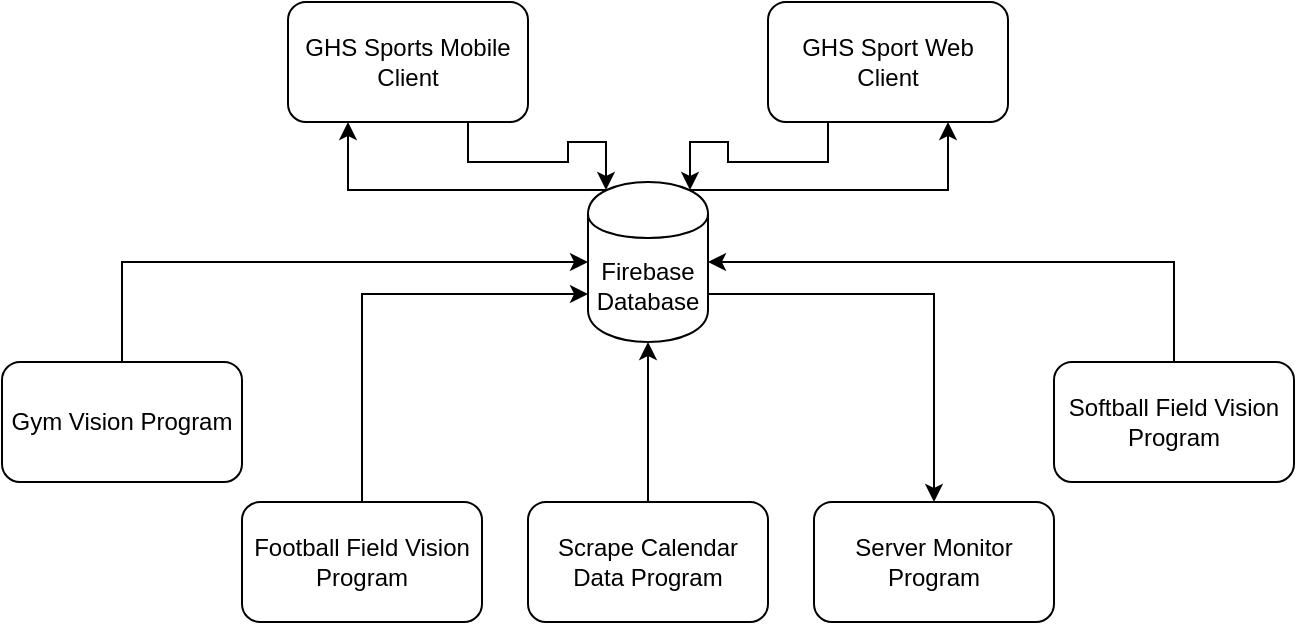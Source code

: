 <mxfile version="12.0.2" type="github" pages="1"><diagram id="vqOCjs5OcsvDwo2sk6E9" name="Page-1"><mxGraphModel dx="932" dy="600" grid="1" gridSize="10" guides="1" tooltips="1" connect="1" arrows="1" fold="1" page="1" pageScale="1" pageWidth="827" pageHeight="1169" math="0" shadow="0"><root><mxCell id="0"/><mxCell id="1" parent="0"/><mxCell id="8wz26oVww2MraTad8py4-16" style="edgeStyle=orthogonalEdgeStyle;rounded=0;orthogonalLoop=1;jettySize=auto;html=1;exitX=0.75;exitY=1;exitDx=0;exitDy=0;entryX=0.15;entryY=0.05;entryDx=0;entryDy=0;entryPerimeter=0;" edge="1" parent="1" source="8wz26oVww2MraTad8py4-1" target="8wz26oVww2MraTad8py4-2"><mxGeometry relative="1" as="geometry"/></mxCell><mxCell id="8wz26oVww2MraTad8py4-1" value="GHS Sports Mobile Client" style="rounded=1;whiteSpace=wrap;html=1;" vertex="1" parent="1"><mxGeometry x="233" y="30" width="120" height="60" as="geometry"/></mxCell><mxCell id="8wz26oVww2MraTad8py4-3" style="edgeStyle=orthogonalEdgeStyle;rounded=0;orthogonalLoop=1;jettySize=auto;html=1;exitX=0.15;exitY=0.05;exitDx=0;exitDy=0;exitPerimeter=0;entryX=0.25;entryY=1;entryDx=0;entryDy=0;" edge="1" parent="1" source="8wz26oVww2MraTad8py4-2" target="8wz26oVww2MraTad8py4-1"><mxGeometry relative="1" as="geometry"/></mxCell><mxCell id="8wz26oVww2MraTad8py4-14" style="edgeStyle=orthogonalEdgeStyle;rounded=0;orthogonalLoop=1;jettySize=auto;html=1;exitX=1;exitY=0.7;exitDx=0;exitDy=0;entryX=0.5;entryY=0;entryDx=0;entryDy=0;" edge="1" parent="1" source="8wz26oVww2MraTad8py4-2" target="8wz26oVww2MraTad8py4-9"><mxGeometry relative="1" as="geometry"/></mxCell><mxCell id="8wz26oVww2MraTad8py4-20" style="edgeStyle=orthogonalEdgeStyle;rounded=0;orthogonalLoop=1;jettySize=auto;html=1;exitX=0.85;exitY=0.05;exitDx=0;exitDy=0;exitPerimeter=0;entryX=0.75;entryY=1;entryDx=0;entryDy=0;" edge="1" parent="1" source="8wz26oVww2MraTad8py4-2" target="8wz26oVww2MraTad8py4-15"><mxGeometry relative="1" as="geometry"/></mxCell><mxCell id="8wz26oVww2MraTad8py4-2" value="Firebase&lt;br&gt;Database" style="shape=cylinder;whiteSpace=wrap;html=1;boundedLbl=1;backgroundOutline=1;" vertex="1" parent="1"><mxGeometry x="383" y="120" width="60" height="80" as="geometry"/></mxCell><mxCell id="8wz26oVww2MraTad8py4-6" style="edgeStyle=orthogonalEdgeStyle;rounded=0;orthogonalLoop=1;jettySize=auto;html=1;exitX=0.5;exitY=0;exitDx=0;exitDy=0;entryX=0;entryY=0.7;entryDx=0;entryDy=0;" edge="1" parent="1" source="8wz26oVww2MraTad8py4-5" target="8wz26oVww2MraTad8py4-2"><mxGeometry relative="1" as="geometry"/></mxCell><mxCell id="8wz26oVww2MraTad8py4-5" value="Football Field Vision Program" style="rounded=1;whiteSpace=wrap;html=1;" vertex="1" parent="1"><mxGeometry x="210" y="280" width="120" height="60" as="geometry"/></mxCell><mxCell id="8wz26oVww2MraTad8py4-8" style="edgeStyle=orthogonalEdgeStyle;rounded=0;orthogonalLoop=1;jettySize=auto;html=1;exitX=0.5;exitY=0;exitDx=0;exitDy=0;entryX=0.5;entryY=1;entryDx=0;entryDy=0;" edge="1" parent="1" source="8wz26oVww2MraTad8py4-7" target="8wz26oVww2MraTad8py4-2"><mxGeometry relative="1" as="geometry"/></mxCell><mxCell id="8wz26oVww2MraTad8py4-7" value="Scrape Calendar Data Program" style="rounded=1;whiteSpace=wrap;html=1;" vertex="1" parent="1"><mxGeometry x="353" y="280" width="120" height="60" as="geometry"/></mxCell><mxCell id="8wz26oVww2MraTad8py4-9" value="Server Monitor Program" style="rounded=1;whiteSpace=wrap;html=1;" vertex="1" parent="1"><mxGeometry x="496" y="280" width="120" height="60" as="geometry"/></mxCell><mxCell id="8wz26oVww2MraTad8py4-12" style="edgeStyle=orthogonalEdgeStyle;rounded=0;orthogonalLoop=1;jettySize=auto;html=1;exitX=0.5;exitY=0;exitDx=0;exitDy=0;entryX=0;entryY=0.5;entryDx=0;entryDy=0;" edge="1" parent="1" source="8wz26oVww2MraTad8py4-11" target="8wz26oVww2MraTad8py4-2"><mxGeometry relative="1" as="geometry"/></mxCell><mxCell id="8wz26oVww2MraTad8py4-11" value="Gym Vision Program" style="rounded=1;whiteSpace=wrap;html=1;" vertex="1" parent="1"><mxGeometry x="90" y="210" width="120" height="60" as="geometry"/></mxCell><mxCell id="8wz26oVww2MraTad8py4-18" style="edgeStyle=orthogonalEdgeStyle;rounded=0;orthogonalLoop=1;jettySize=auto;html=1;exitX=0.25;exitY=1;exitDx=0;exitDy=0;entryX=0.85;entryY=0.05;entryDx=0;entryDy=0;entryPerimeter=0;" edge="1" parent="1" source="8wz26oVww2MraTad8py4-15" target="8wz26oVww2MraTad8py4-2"><mxGeometry relative="1" as="geometry"/></mxCell><mxCell id="8wz26oVww2MraTad8py4-15" value="GHS Sport Web Client" style="rounded=1;whiteSpace=wrap;html=1;" vertex="1" parent="1"><mxGeometry x="473" y="30" width="120" height="60" as="geometry"/></mxCell><mxCell id="8wz26oVww2MraTad8py4-22" style="edgeStyle=orthogonalEdgeStyle;rounded=0;orthogonalLoop=1;jettySize=auto;html=1;exitX=0.5;exitY=0;exitDx=0;exitDy=0;entryX=1;entryY=0.5;entryDx=0;entryDy=0;" edge="1" parent="1" source="8wz26oVww2MraTad8py4-21" target="8wz26oVww2MraTad8py4-2"><mxGeometry relative="1" as="geometry"/></mxCell><mxCell id="8wz26oVww2MraTad8py4-21" value="Softball Field Vision Program" style="rounded=1;whiteSpace=wrap;html=1;" vertex="1" parent="1"><mxGeometry x="616" y="210" width="120" height="60" as="geometry"/></mxCell></root></mxGraphModel></diagram></mxfile>